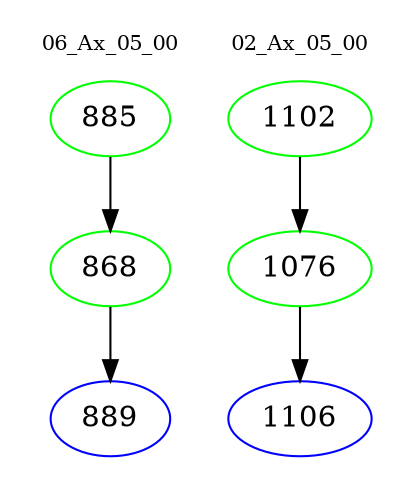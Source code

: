 digraph{
subgraph cluster_0 {
color = white
label = "06_Ax_05_00";
fontsize=10;
T0_885 [label="885", color="green"]
T0_885 -> T0_868 [color="black"]
T0_868 [label="868", color="green"]
T0_868 -> T0_889 [color="black"]
T0_889 [label="889", color="blue"]
}
subgraph cluster_1 {
color = white
label = "02_Ax_05_00";
fontsize=10;
T1_1102 [label="1102", color="green"]
T1_1102 -> T1_1076 [color="black"]
T1_1076 [label="1076", color="green"]
T1_1076 -> T1_1106 [color="black"]
T1_1106 [label="1106", color="blue"]
}
}
